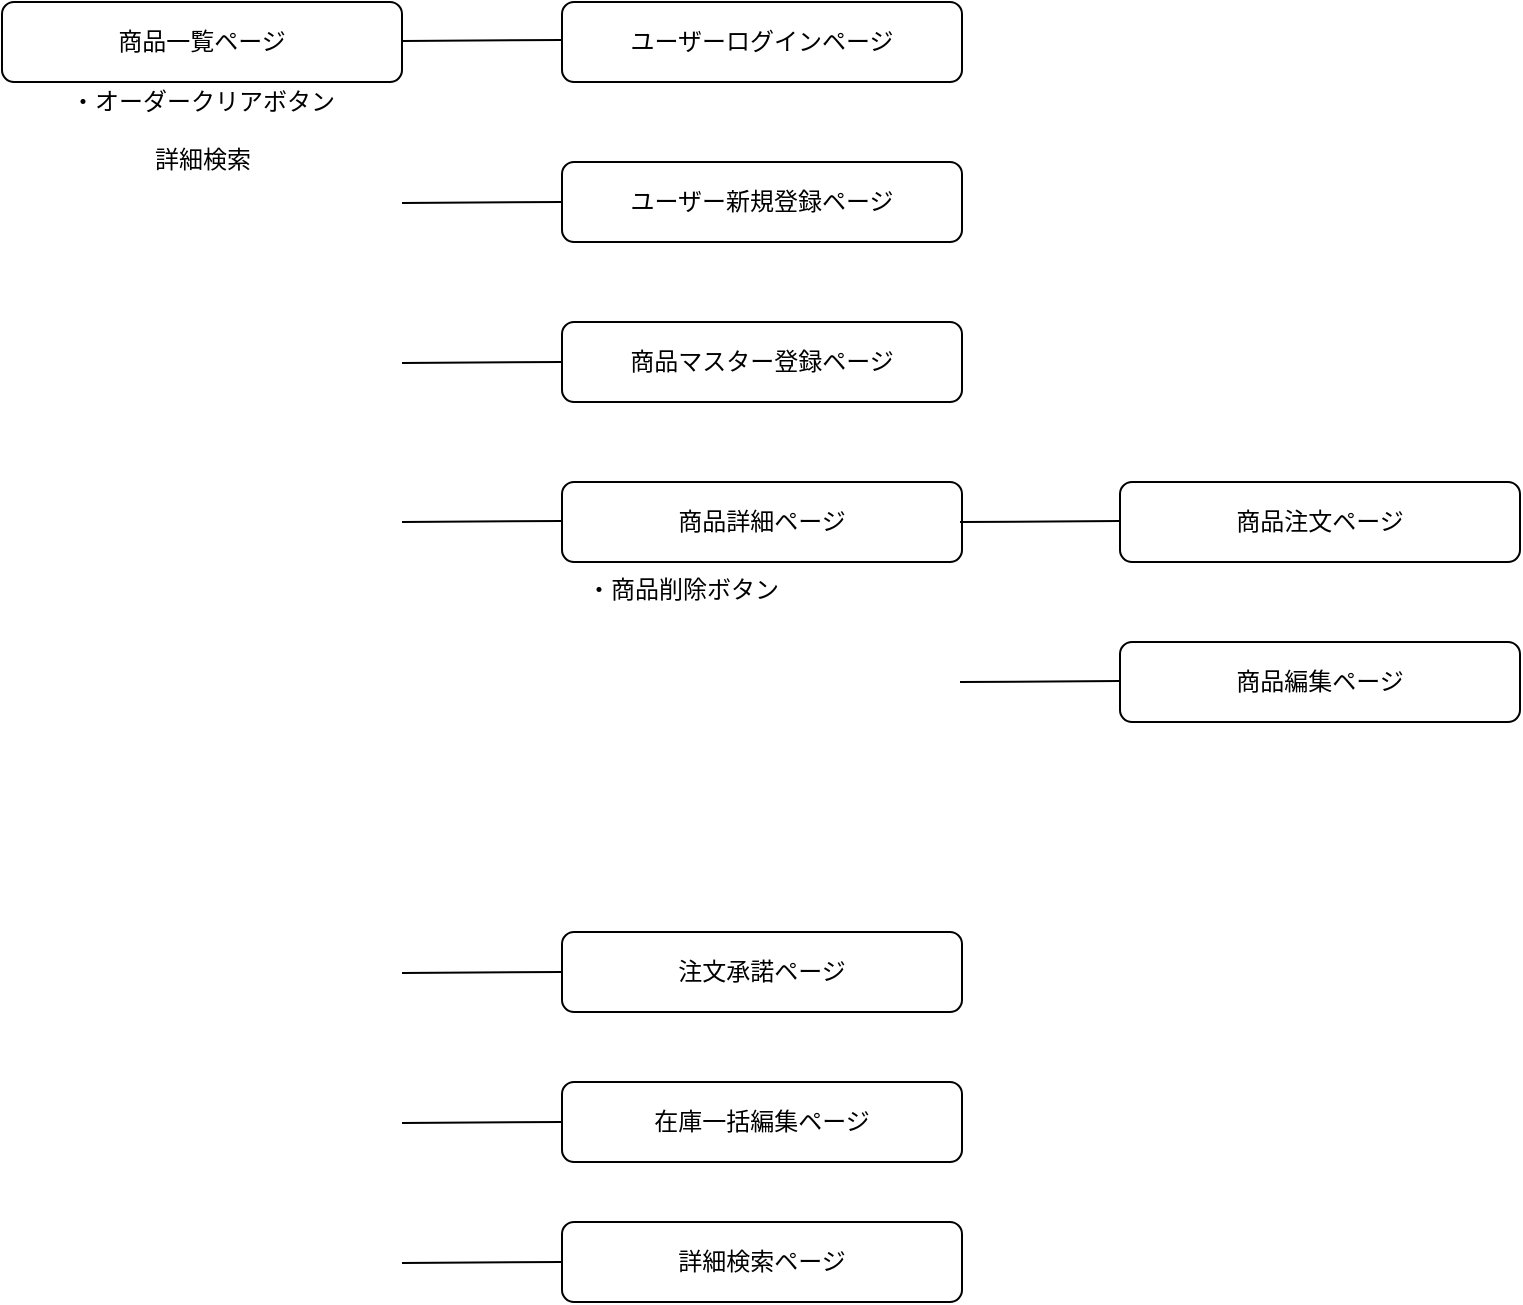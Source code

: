 <mxfile>
    <diagram id="Z3QmPyzi6e0E53q1PReP" name="ページ1">
        <mxGraphModel dx="981" dy="807" grid="1" gridSize="10" guides="1" tooltips="1" connect="1" arrows="1" fold="1" page="1" pageScale="1" pageWidth="827" pageHeight="1169" math="0" shadow="0">
            <root>
                <mxCell id="0"/>
                <mxCell id="1" parent="0"/>
                <mxCell id="2" value="商品一覧ページ" style="rounded=1;whiteSpace=wrap;html=1;" parent="1" vertex="1">
                    <mxGeometry x="40" y="100" width="200" height="40" as="geometry"/>
                </mxCell>
                <mxCell id="3" value="" style="endArrow=none;html=1;" parent="1" edge="1">
                    <mxGeometry width="50" height="50" relative="1" as="geometry">
                        <mxPoint x="240" y="119.5" as="sourcePoint"/>
                        <mxPoint x="320" y="119" as="targetPoint"/>
                    </mxGeometry>
                </mxCell>
                <mxCell id="4" value="" style="endArrow=none;html=1;" parent="1" edge="1">
                    <mxGeometry width="50" height="50" relative="1" as="geometry">
                        <mxPoint x="240" y="200.5" as="sourcePoint"/>
                        <mxPoint x="320" y="200" as="targetPoint"/>
                    </mxGeometry>
                </mxCell>
                <mxCell id="5" value="" style="endArrow=none;html=1;" parent="1" edge="1">
                    <mxGeometry width="50" height="50" relative="1" as="geometry">
                        <mxPoint x="240" y="280.5" as="sourcePoint"/>
                        <mxPoint x="320" y="280" as="targetPoint"/>
                    </mxGeometry>
                </mxCell>
                <mxCell id="6" value="ユーザーログインページ" style="rounded=1;whiteSpace=wrap;html=1;" parent="1" vertex="1">
                    <mxGeometry x="320" y="100" width="200" height="40" as="geometry"/>
                </mxCell>
                <mxCell id="7" value="ユーザー新規登録ページ" style="rounded=1;whiteSpace=wrap;html=1;" parent="1" vertex="1">
                    <mxGeometry x="320" y="180" width="200" height="40" as="geometry"/>
                </mxCell>
                <mxCell id="8" value="商品マスター登録ページ" style="rounded=1;whiteSpace=wrap;html=1;" parent="1" vertex="1">
                    <mxGeometry x="320" y="260" width="200" height="40" as="geometry"/>
                </mxCell>
                <mxCell id="9" value="商品詳細ページ" style="rounded=1;whiteSpace=wrap;html=1;" parent="1" vertex="1">
                    <mxGeometry x="320" y="340" width="200" height="40" as="geometry"/>
                </mxCell>
                <mxCell id="10" value="" style="endArrow=none;html=1;" parent="1" edge="1">
                    <mxGeometry width="50" height="50" relative="1" as="geometry">
                        <mxPoint x="240" y="360" as="sourcePoint"/>
                        <mxPoint x="320" y="359.5" as="targetPoint"/>
                    </mxGeometry>
                </mxCell>
                <mxCell id="11" value="" style="endArrow=none;html=1;" parent="1" edge="1">
                    <mxGeometry width="50" height="50" relative="1" as="geometry">
                        <mxPoint x="240" y="585.5" as="sourcePoint"/>
                        <mxPoint x="320" y="585" as="targetPoint"/>
                    </mxGeometry>
                </mxCell>
                <mxCell id="12" value="注文承諾ページ" style="rounded=1;whiteSpace=wrap;html=1;" parent="1" vertex="1">
                    <mxGeometry x="320" y="565" width="200" height="40" as="geometry"/>
                </mxCell>
                <mxCell id="13" value="商品注文ページ" style="rounded=1;whiteSpace=wrap;html=1;" parent="1" vertex="1">
                    <mxGeometry x="599" y="340" width="200" height="40" as="geometry"/>
                </mxCell>
                <mxCell id="14" value="" style="endArrow=none;html=1;" parent="1" edge="1">
                    <mxGeometry width="50" height="50" relative="1" as="geometry">
                        <mxPoint x="519" y="360" as="sourcePoint"/>
                        <mxPoint x="599" y="359.5" as="targetPoint"/>
                    </mxGeometry>
                </mxCell>
                <mxCell id="15" value="商品編集ページ" style="rounded=1;whiteSpace=wrap;html=1;" parent="1" vertex="1">
                    <mxGeometry x="599" y="420" width="200" height="40" as="geometry"/>
                </mxCell>
                <mxCell id="16" value="" style="endArrow=none;html=1;" parent="1" edge="1">
                    <mxGeometry width="50" height="50" relative="1" as="geometry">
                        <mxPoint x="519" y="440" as="sourcePoint"/>
                        <mxPoint x="599" y="439.5" as="targetPoint"/>
                    </mxGeometry>
                </mxCell>
                <mxCell id="19" value="" style="endArrow=none;html=1;" parent="1" edge="1">
                    <mxGeometry width="50" height="50" relative="1" as="geometry">
                        <mxPoint x="240" y="660.5" as="sourcePoint"/>
                        <mxPoint x="320" y="660" as="targetPoint"/>
                    </mxGeometry>
                </mxCell>
                <mxCell id="20" value="在庫一括編集ページ" style="rounded=1;whiteSpace=wrap;html=1;" parent="1" vertex="1">
                    <mxGeometry x="320" y="640" width="200" height="40" as="geometry"/>
                </mxCell>
                <mxCell id="21" value="&lt;span style=&quot;font-weight: normal&quot;&gt;&lt;font style=&quot;font-size: 12px&quot;&gt;・商品削除ボタン&lt;/font&gt;&lt;/span&gt;" style="text;strokeColor=none;fillColor=none;html=1;fontSize=24;fontStyle=1;verticalAlign=middle;align=center;" parent="1" vertex="1">
                    <mxGeometry x="330" y="370" width="100" height="40" as="geometry"/>
                </mxCell>
                <mxCell id="22" value="&lt;span style=&quot;font-weight: normal&quot;&gt;&lt;font style=&quot;font-size: 12px&quot;&gt;・オーダークリアボタン&lt;br&gt;詳細検索&lt;br&gt;&lt;/font&gt;&lt;/span&gt;" style="text;strokeColor=none;fillColor=none;html=1;fontSize=24;fontStyle=1;verticalAlign=middle;align=center;" parent="1" vertex="1">
                    <mxGeometry x="65.5" y="140" width="149" height="40" as="geometry"/>
                </mxCell>
                <mxCell id="23" value="" style="endArrow=none;html=1;" edge="1" parent="1">
                    <mxGeometry width="50" height="50" relative="1" as="geometry">
                        <mxPoint x="240" y="730.5" as="sourcePoint"/>
                        <mxPoint x="320" y="730" as="targetPoint"/>
                    </mxGeometry>
                </mxCell>
                <mxCell id="24" value="詳細検索ページ" style="rounded=1;whiteSpace=wrap;html=1;" vertex="1" parent="1">
                    <mxGeometry x="320" y="710" width="200" height="40" as="geometry"/>
                </mxCell>
            </root>
        </mxGraphModel>
    </diagram>
</mxfile>